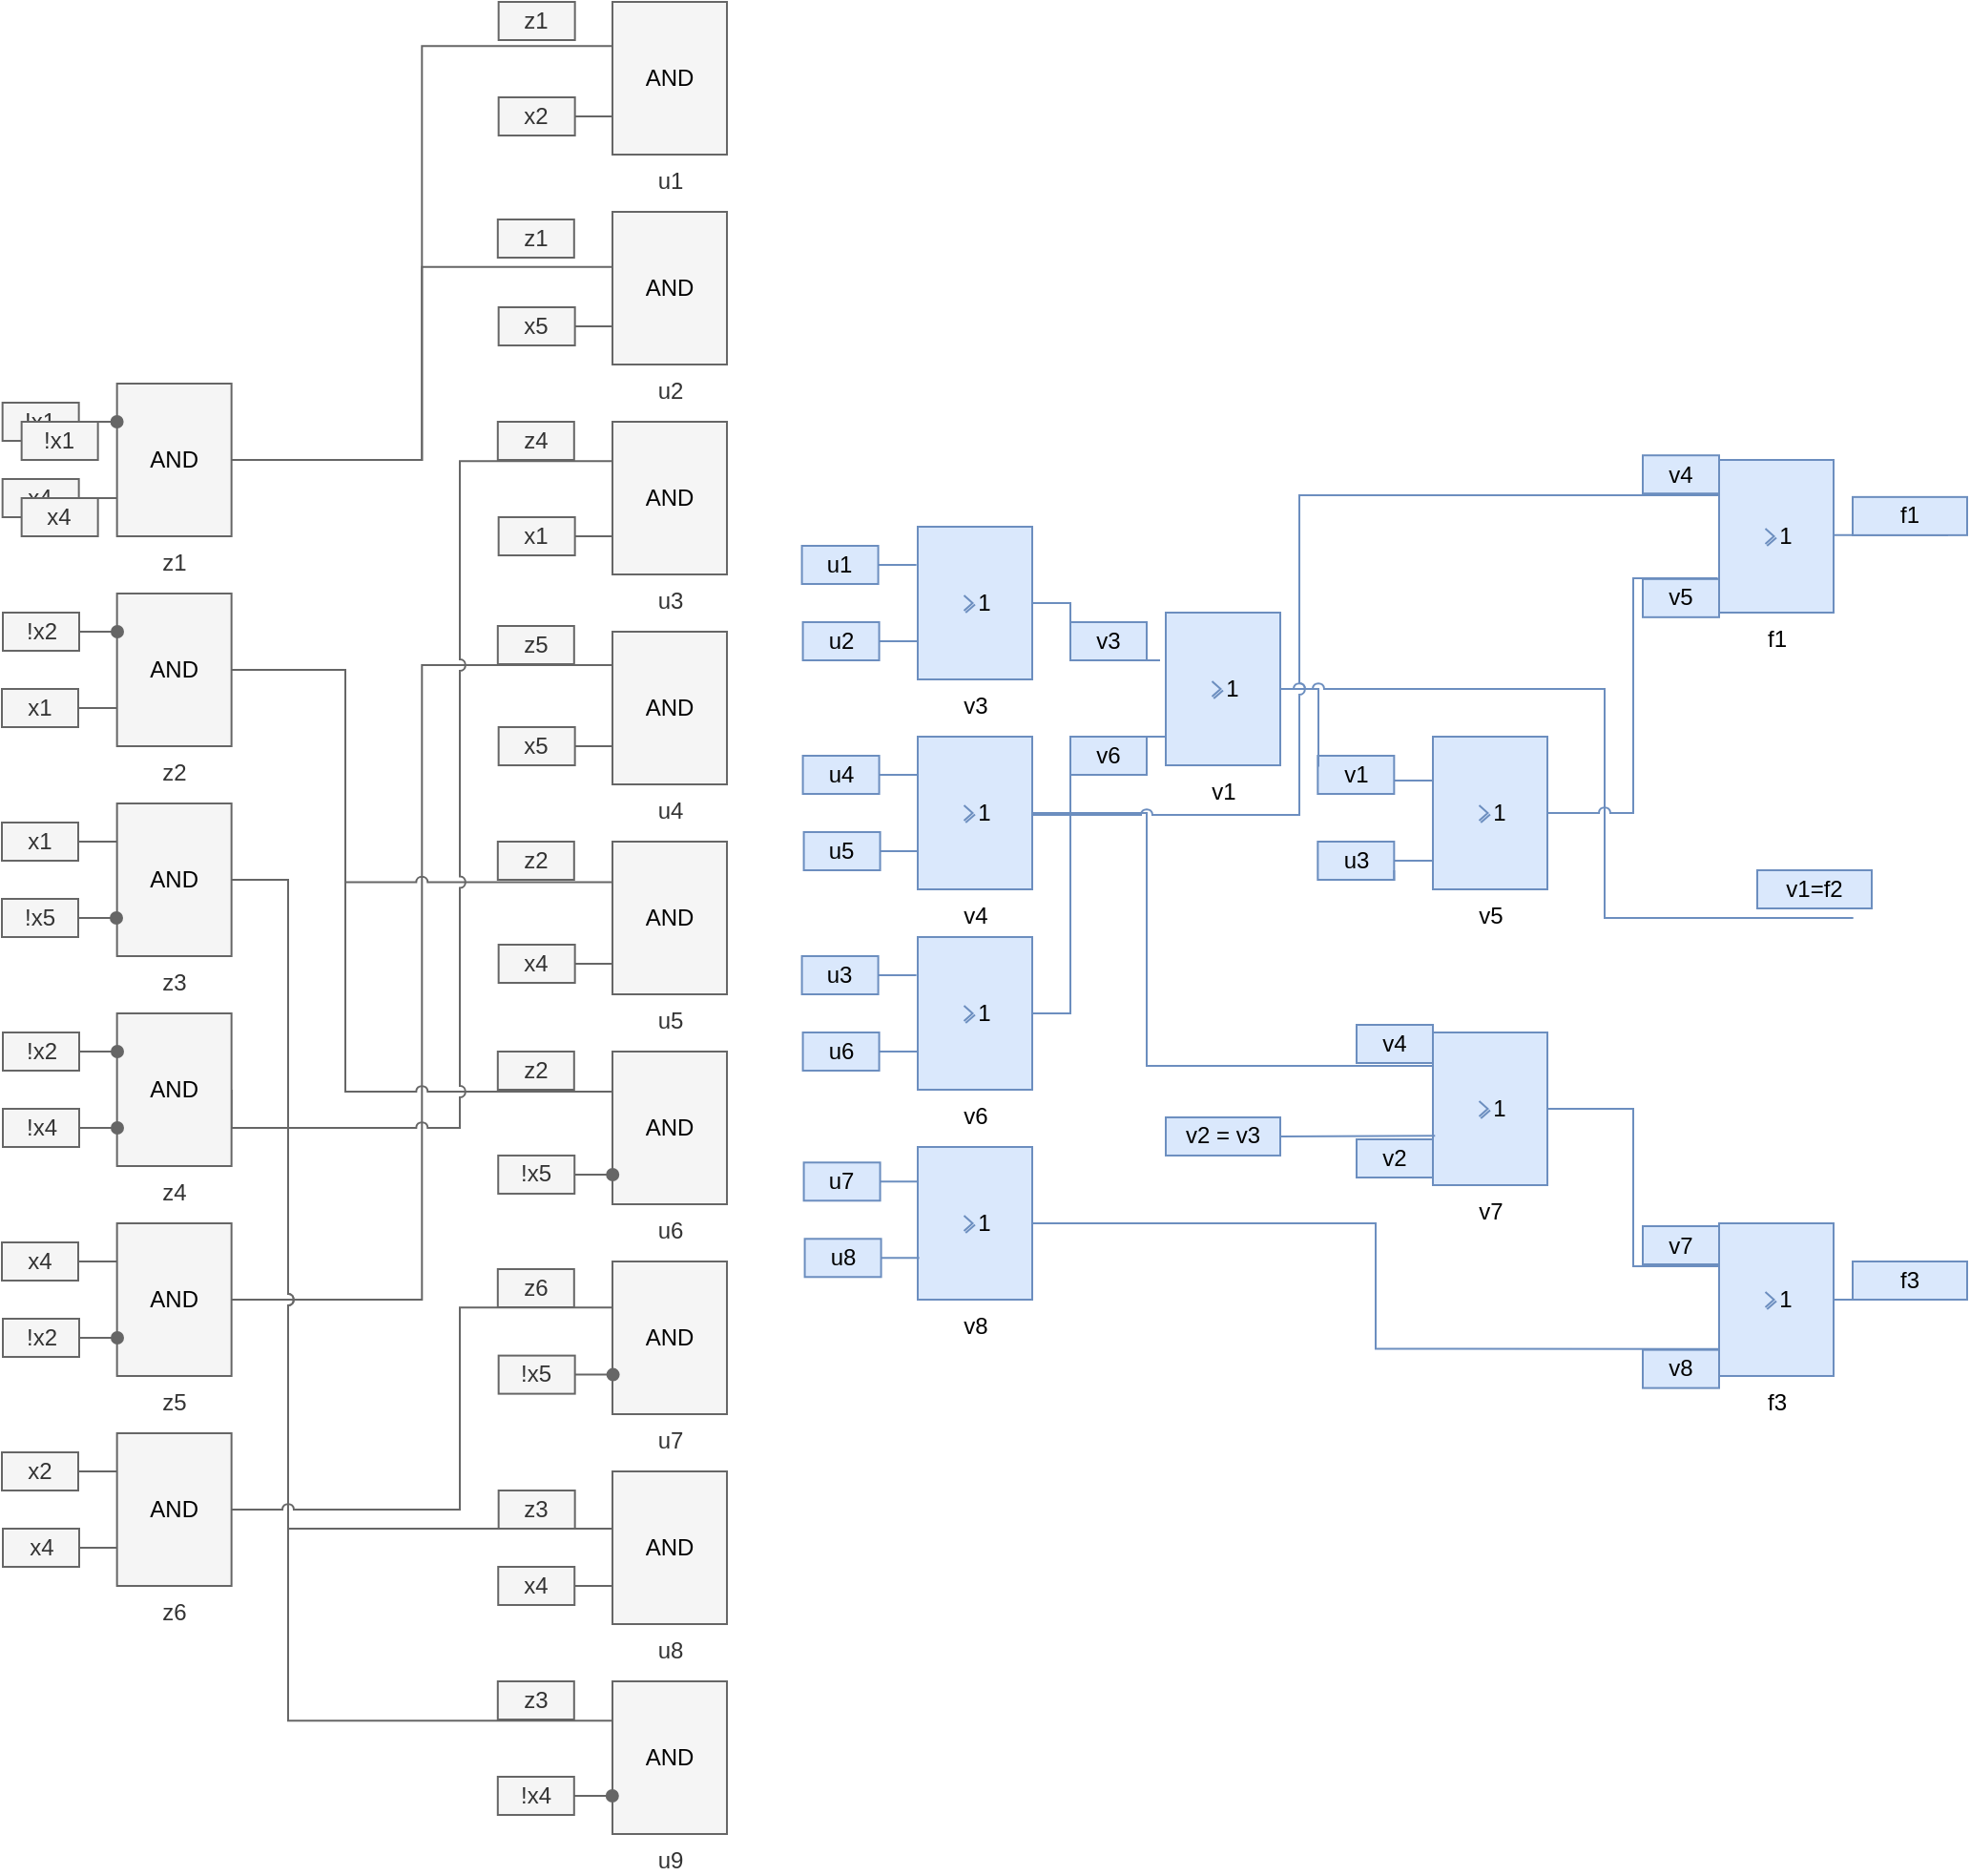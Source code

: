 <mxfile version="12.5.3" type="device"><diagram id="57LD8kz5pvpIYyfj4ki-" name="Page-1"><mxGraphModel dx="2011" dy="1044" grid="1" gridSize="10" guides="1" tooltips="1" connect="1" arrows="1" fold="1" page="1" pageScale="1" pageWidth="827" pageHeight="1169" math="0" shadow="0"><root><mxCell id="0"/><mxCell id="1" parent="0"/><mxCell id="BqDZK7rBoSzpTOKcwYJG-60" style="edgeStyle=orthogonalEdgeStyle;rounded=0;jumpStyle=arc;orthogonalLoop=1;jettySize=auto;html=1;entryX=0.001;entryY=0.219;entryDx=0;entryDy=0;entryPerimeter=0;endArrow=none;endFill=0;fillColor=#f5f5f5;strokeColor=#666666;" edge="1" parent="1" source="m0tczQxsgxrCh2KsRH0S-2" target="BqDZK7rBoSzpTOKcwYJG-23"><mxGeometry relative="1" as="geometry"/></mxCell><mxCell id="m0tczQxsgxrCh2KsRH0S-2" value="z5" style="verticalLabelPosition=bottom;shadow=0;dashed=0;align=center;html=1;verticalAlign=top;shape=mxgraph.electrical.iec_logic_gates.and;fillColor=#f5f5f5;strokeColor=#666666;fontColor=#333333;" parent="1" vertex="1"><mxGeometry x="120.33" y="720" width="60" height="80" as="geometry"/></mxCell><mxCell id="BqDZK7rBoSzpTOKcwYJG-68" style="edgeStyle=orthogonalEdgeStyle;rounded=0;jumpStyle=arc;orthogonalLoop=1;jettySize=auto;html=1;entryX=0.001;entryY=0.288;entryDx=0;entryDy=0;entryPerimeter=0;endArrow=none;endFill=0;fillColor=#f5f5f5;strokeColor=#666666;" edge="1" parent="1" source="m0tczQxsgxrCh2KsRH0S-3" target="BqDZK7rBoSzpTOKcwYJG-27"><mxGeometry relative="1" as="geometry"><Array as="points"><mxPoint x="210" y="540"/><mxPoint x="210" y="880"/><mxPoint x="380" y="880"/></Array></mxGeometry></mxCell><mxCell id="BqDZK7rBoSzpTOKcwYJG-69" style="edgeStyle=orthogonalEdgeStyle;rounded=0;jumpStyle=arc;orthogonalLoop=1;jettySize=auto;html=1;entryX=0.012;entryY=0.258;entryDx=0;entryDy=0;entryPerimeter=0;endArrow=none;endFill=0;fillColor=#f5f5f5;strokeColor=#666666;" edge="1" parent="1" source="m0tczQxsgxrCh2KsRH0S-3" target="BqDZK7rBoSzpTOKcwYJG-28"><mxGeometry relative="1" as="geometry"><Array as="points"><mxPoint x="210" y="540"/><mxPoint x="210" y="981"/></Array></mxGeometry></mxCell><mxCell id="m0tczQxsgxrCh2KsRH0S-3" value="z3" style="verticalLabelPosition=bottom;shadow=0;dashed=0;align=center;html=1;verticalAlign=top;shape=mxgraph.electrical.iec_logic_gates.and;fillColor=#f5f5f5;strokeColor=#666666;fontColor=#333333;" parent="1" vertex="1"><mxGeometry x="120.33" y="500" width="60" height="80" as="geometry"/></mxCell><mxCell id="BqDZK7rBoSzpTOKcwYJG-62" style="edgeStyle=orthogonalEdgeStyle;rounded=0;jumpStyle=arc;orthogonalLoop=1;jettySize=auto;html=1;entryX=0.012;entryY=0.266;entryDx=0;entryDy=0;entryPerimeter=0;endArrow=none;endFill=0;fillColor=#f5f5f5;strokeColor=#666666;" edge="1" parent="1" source="m0tczQxsgxrCh2KsRH0S-5" target="BqDZK7rBoSzpTOKcwYJG-24"><mxGeometry relative="1" as="geometry"><Array as="points"><mxPoint x="240" y="430"/><mxPoint x="240" y="541"/></Array></mxGeometry></mxCell><mxCell id="BqDZK7rBoSzpTOKcwYJG-64" style="edgeStyle=orthogonalEdgeStyle;rounded=0;jumpStyle=arc;orthogonalLoop=1;jettySize=auto;html=1;entryX=0.012;entryY=0.262;entryDx=0;entryDy=0;entryPerimeter=0;endArrow=none;endFill=0;fillColor=#f5f5f5;strokeColor=#666666;" edge="1" parent="1" source="m0tczQxsgxrCh2KsRH0S-5" target="BqDZK7rBoSzpTOKcwYJG-25"><mxGeometry relative="1" as="geometry"><Array as="points"><mxPoint x="240" y="430"/><mxPoint x="240" y="651"/></Array></mxGeometry></mxCell><mxCell id="m0tczQxsgxrCh2KsRH0S-5" value="z2" style="verticalLabelPosition=bottom;shadow=0;dashed=0;align=center;html=1;verticalAlign=top;shape=mxgraph.electrical.iec_logic_gates.and;fillColor=#f5f5f5;strokeColor=#666666;fontColor=#333333;" parent="1" vertex="1"><mxGeometry x="120.33" y="390" width="60" height="80" as="geometry"/></mxCell><mxCell id="BqDZK7rBoSzpTOKcwYJG-49" style="edgeStyle=orthogonalEdgeStyle;rounded=0;orthogonalLoop=1;jettySize=auto;html=1;entryX=0.007;entryY=0.289;entryDx=0;entryDy=0;entryPerimeter=0;endArrow=none;endFill=0;jumpStyle=arc;fillColor=#f5f5f5;strokeColor=#666666;" edge="1" parent="1" source="m0tczQxsgxrCh2KsRH0S-6" target="BqDZK7rBoSzpTOKcwYJG-14"><mxGeometry relative="1" as="geometry"/></mxCell><mxCell id="BqDZK7rBoSzpTOKcwYJG-50" style="edgeStyle=orthogonalEdgeStyle;rounded=0;orthogonalLoop=1;jettySize=auto;html=1;entryX=0.007;entryY=0.361;entryDx=0;entryDy=0;entryPerimeter=0;endArrow=none;endFill=0;jumpStyle=arc;fillColor=#f5f5f5;strokeColor=#666666;" edge="1" parent="1" source="m0tczQxsgxrCh2KsRH0S-6" target="BqDZK7rBoSzpTOKcwYJG-21"><mxGeometry relative="1" as="geometry"/></mxCell><mxCell id="m0tczQxsgxrCh2KsRH0S-6" value="z1" style="verticalLabelPosition=bottom;shadow=0;dashed=0;align=center;html=1;verticalAlign=top;shape=mxgraph.electrical.iec_logic_gates.and;fillColor=#f5f5f5;strokeColor=#666666;fontColor=#333333;" parent="1" vertex="1"><mxGeometry x="120.33" y="280" width="60" height="80" as="geometry"/></mxCell><mxCell id="m0tczQxsgxrCh2KsRH0S-12" value="" style="edgeStyle=orthogonalEdgeStyle;rounded=0;orthogonalLoop=1;jettySize=auto;html=1;endArrow=oval;endFill=1;fillColor=#f5f5f5;strokeColor=#666666;" parent="1" source="m0tczQxsgxrCh2KsRH0S-13" edge="1"><mxGeometry relative="1" as="geometry"><mxPoint x="120" y="300" as="targetPoint"/></mxGeometry></mxCell><mxCell id="m0tczQxsgxrCh2KsRH0S-13" value="!x1" style="text;html=1;strokeColor=#666666;fillColor=#f5f5f5;align=center;verticalAlign=middle;whiteSpace=wrap;rounded=0;fontColor=#333333;" parent="1" vertex="1"><mxGeometry x="60.33" y="290" width="40" height="20" as="geometry"/></mxCell><mxCell id="m0tczQxsgxrCh2KsRH0S-14" value="" style="edgeStyle=orthogonalEdgeStyle;rounded=0;orthogonalLoop=1;jettySize=auto;html=1;endArrow=none;endFill=0;fillColor=#f5f5f5;strokeColor=#666666;" parent="1" source="m0tczQxsgxrCh2KsRH0S-15" edge="1"><mxGeometry relative="1" as="geometry"><mxPoint x="110.33" y="340" as="targetPoint"/></mxGeometry></mxCell><mxCell id="m0tczQxsgxrCh2KsRH0S-15" value="x4" style="text;html=1;strokeColor=#666666;fillColor=#f5f5f5;align=center;verticalAlign=middle;whiteSpace=wrap;rounded=0;fontColor=#333333;" parent="1" vertex="1"><mxGeometry x="60.33" y="330" width="40" height="20" as="geometry"/></mxCell><mxCell id="m0tczQxsgxrCh2KsRH0S-16" value="" style="edgeStyle=orthogonalEdgeStyle;rounded=0;orthogonalLoop=1;jettySize=auto;html=1;endArrow=oval;endFill=1;entryX=-0.012;entryY=0.245;entryDx=0;entryDy=0;entryPerimeter=0;fillColor=#f5f5f5;strokeColor=#666666;" parent="1" source="m0tczQxsgxrCh2KsRH0S-17" edge="1"><mxGeometry relative="1" as="geometry"><mxPoint x="119.78" y="409.6" as="targetPoint"/></mxGeometry></mxCell><mxCell id="m0tczQxsgxrCh2KsRH0S-17" value="!x2" style="text;html=1;strokeColor=#666666;fillColor=#f5f5f5;align=center;verticalAlign=middle;whiteSpace=wrap;rounded=0;fontColor=#333333;" parent="1" vertex="1"><mxGeometry x="60.5" y="400" width="40" height="20" as="geometry"/></mxCell><mxCell id="m0tczQxsgxrCh2KsRH0S-18" value="" style="edgeStyle=orthogonalEdgeStyle;rounded=0;orthogonalLoop=1;jettySize=auto;html=1;endArrow=none;endFill=0;fillColor=#f5f5f5;strokeColor=#666666;" parent="1" source="m0tczQxsgxrCh2KsRH0S-19" edge="1"><mxGeometry relative="1" as="geometry"><mxPoint x="110" y="450" as="targetPoint"/></mxGeometry></mxCell><mxCell id="m0tczQxsgxrCh2KsRH0S-19" value="x1" style="text;html=1;strokeColor=#666666;fillColor=#f5f5f5;align=center;verticalAlign=middle;whiteSpace=wrap;rounded=0;fontColor=#333333;" parent="1" vertex="1"><mxGeometry x="60" y="440" width="40" height="20" as="geometry"/></mxCell><mxCell id="m0tczQxsgxrCh2KsRH0S-24" value="" style="edgeStyle=orthogonalEdgeStyle;rounded=0;orthogonalLoop=1;jettySize=auto;html=1;endArrow=none;endFill=0;fillColor=#f5f5f5;strokeColor=#666666;" parent="1" source="m0tczQxsgxrCh2KsRH0S-25" edge="1"><mxGeometry relative="1" as="geometry"><mxPoint x="110.0" y="520" as="targetPoint"/></mxGeometry></mxCell><mxCell id="m0tczQxsgxrCh2KsRH0S-25" value="x1" style="text;html=1;strokeColor=#666666;fillColor=#f5f5f5;align=center;verticalAlign=middle;whiteSpace=wrap;rounded=0;fontColor=#333333;" parent="1" vertex="1"><mxGeometry x="60" y="510" width="40" height="20" as="geometry"/></mxCell><mxCell id="m0tczQxsgxrCh2KsRH0S-28" value="" style="edgeStyle=orthogonalEdgeStyle;rounded=0;orthogonalLoop=1;jettySize=auto;html=1;endArrow=none;endFill=0;fillColor=#f5f5f5;strokeColor=#666666;" parent="1" source="m0tczQxsgxrCh2KsRH0S-29" edge="1"><mxGeometry relative="1" as="geometry"><mxPoint x="110" y="740" as="targetPoint"/></mxGeometry></mxCell><mxCell id="m0tczQxsgxrCh2KsRH0S-29" value="x4" style="text;html=1;strokeColor=#666666;fillColor=#f5f5f5;align=center;verticalAlign=middle;whiteSpace=wrap;rounded=0;fontColor=#333333;" parent="1" vertex="1"><mxGeometry x="60" y="730" width="40" height="20" as="geometry"/></mxCell><mxCell id="m0tczQxsgxrCh2KsRH0S-30" value="" style="edgeStyle=orthogonalEdgeStyle;rounded=0;orthogonalLoop=1;jettySize=auto;html=1;endArrow=oval;endFill=1;fillColor=#f5f5f5;strokeColor=#666666;" parent="1" source="m0tczQxsgxrCh2KsRH0S-31" edge="1"><mxGeometry relative="1" as="geometry"><mxPoint x="121" y="780" as="targetPoint"/></mxGeometry></mxCell><mxCell id="m0tczQxsgxrCh2KsRH0S-31" value="!x2" style="text;html=1;strokeColor=#666666;fillColor=#f5f5f5;align=center;verticalAlign=middle;whiteSpace=wrap;rounded=0;fontColor=#333333;" parent="1" vertex="1"><mxGeometry x="60.5" y="770" width="40" height="20" as="geometry"/></mxCell><mxCell id="BqDZK7rBoSzpTOKcwYJG-58" style="edgeStyle=orthogonalEdgeStyle;rounded=0;orthogonalLoop=1;jettySize=auto;html=1;entryX=0.012;entryY=0.258;entryDx=0;entryDy=0;entryPerimeter=0;endArrow=none;endFill=0;jumpStyle=arc;exitX=1;exitY=0.5;exitDx=0;exitDy=0;exitPerimeter=0;fillColor=#f5f5f5;strokeColor=#666666;" edge="1" parent="1" source="ecaIiwkicfamrhTpu3-a-3" target="BqDZK7rBoSzpTOKcwYJG-22"><mxGeometry relative="1" as="geometry"><Array as="points"><mxPoint x="180" y="670"/><mxPoint x="300" y="670"/><mxPoint x="300" y="321"/></Array></mxGeometry></mxCell><mxCell id="ecaIiwkicfamrhTpu3-a-3" value="z4" style="verticalLabelPosition=bottom;shadow=0;dashed=0;align=center;html=1;verticalAlign=top;shape=mxgraph.electrical.iec_logic_gates.and;fillColor=#f5f5f5;strokeColor=#666666;fontColor=#333333;" parent="1" vertex="1"><mxGeometry x="120.33" y="610" width="60" height="80" as="geometry"/></mxCell><mxCell id="ecaIiwkicfamrhTpu3-a-6" value="" style="edgeStyle=orthogonalEdgeStyle;rounded=0;orthogonalLoop=1;jettySize=auto;html=1;endArrow=oval;endFill=1;fillColor=#f5f5f5;strokeColor=#666666;" parent="1" source="ecaIiwkicfamrhTpu3-a-7" edge="1"><mxGeometry relative="1" as="geometry"><mxPoint x="121" y="670" as="targetPoint"/></mxGeometry></mxCell><mxCell id="ecaIiwkicfamrhTpu3-a-7" value="!x4" style="text;html=1;strokeColor=#666666;fillColor=#f5f5f5;align=center;verticalAlign=middle;whiteSpace=wrap;rounded=0;fontColor=#333333;" parent="1" vertex="1"><mxGeometry x="60.5" y="660" width="40" height="20" as="geometry"/></mxCell><mxCell id="BqDZK7rBoSzpTOKcwYJG-65" style="edgeStyle=orthogonalEdgeStyle;rounded=0;jumpStyle=arc;orthogonalLoop=1;jettySize=auto;html=1;entryX=0.012;entryY=0.301;entryDx=0;entryDy=0;entryPerimeter=0;endArrow=none;endFill=0;fillColor=#f5f5f5;strokeColor=#666666;" edge="1" parent="1" source="BqDZK7rBoSzpTOKcwYJG-1" target="BqDZK7rBoSzpTOKcwYJG-26"><mxGeometry relative="1" as="geometry"><Array as="points"><mxPoint x="300" y="870"/><mxPoint x="300" y="764"/></Array></mxGeometry></mxCell><mxCell id="BqDZK7rBoSzpTOKcwYJG-1" value="z6" style="verticalLabelPosition=bottom;shadow=0;dashed=0;align=center;html=1;verticalAlign=top;shape=mxgraph.electrical.iec_logic_gates.and;fillColor=#f5f5f5;strokeColor=#666666;fontColor=#333333;" vertex="1" parent="1"><mxGeometry x="120.33" y="830" width="60" height="80" as="geometry"/></mxCell><mxCell id="BqDZK7rBoSzpTOKcwYJG-2" value="" style="edgeStyle=orthogonalEdgeStyle;rounded=0;orthogonalLoop=1;jettySize=auto;html=1;endArrow=none;endFill=0;fillColor=#f5f5f5;strokeColor=#666666;" edge="1" parent="1" source="BqDZK7rBoSzpTOKcwYJG-3"><mxGeometry relative="1" as="geometry"><mxPoint x="110" y="850" as="targetPoint"/></mxGeometry></mxCell><mxCell id="BqDZK7rBoSzpTOKcwYJG-3" value="x2" style="text;html=1;strokeColor=#666666;fillColor=#f5f5f5;align=center;verticalAlign=middle;whiteSpace=wrap;rounded=0;fontColor=#333333;" vertex="1" parent="1"><mxGeometry x="60" y="840" width="40" height="20" as="geometry"/></mxCell><mxCell id="BqDZK7rBoSzpTOKcwYJG-8" value="" style="edgeStyle=orthogonalEdgeStyle;rounded=0;orthogonalLoop=1;jettySize=auto;html=1;endArrow=oval;endFill=1;entryX=-0.012;entryY=0.245;entryDx=0;entryDy=0;entryPerimeter=0;fillColor=#f5f5f5;strokeColor=#666666;" edge="1" parent="1" source="BqDZK7rBoSzpTOKcwYJG-9"><mxGeometry relative="1" as="geometry"><mxPoint x="119.28" y="559.6" as="targetPoint"/></mxGeometry></mxCell><mxCell id="BqDZK7rBoSzpTOKcwYJG-9" value="!x5" style="text;html=1;strokeColor=#666666;fillColor=#f5f5f5;align=center;verticalAlign=middle;whiteSpace=wrap;rounded=0;fontColor=#333333;" vertex="1" parent="1"><mxGeometry x="60" y="550" width="40" height="20" as="geometry"/></mxCell><mxCell id="BqDZK7rBoSzpTOKcwYJG-10" value="" style="edgeStyle=orthogonalEdgeStyle;rounded=0;orthogonalLoop=1;jettySize=auto;html=1;endArrow=oval;endFill=1;fillColor=#f5f5f5;strokeColor=#666666;" edge="1" parent="1" source="BqDZK7rBoSzpTOKcwYJG-11"><mxGeometry relative="1" as="geometry"><mxPoint x="121.0" y="630" as="targetPoint"/></mxGeometry></mxCell><mxCell id="BqDZK7rBoSzpTOKcwYJG-11" value="!x2" style="text;html=1;strokeColor=#666666;fillColor=#f5f5f5;align=center;verticalAlign=middle;whiteSpace=wrap;rounded=0;fontColor=#333333;" vertex="1" parent="1"><mxGeometry x="60.5" y="620" width="40" height="20" as="geometry"/></mxCell><mxCell id="BqDZK7rBoSzpTOKcwYJG-12" value="" style="edgeStyle=orthogonalEdgeStyle;rounded=0;orthogonalLoop=1;jettySize=auto;html=1;endArrow=none;endFill=0;fillColor=#f5f5f5;strokeColor=#666666;" edge="1" parent="1" source="BqDZK7rBoSzpTOKcwYJG-13"><mxGeometry relative="1" as="geometry"><mxPoint x="110.5" y="890" as="targetPoint"/></mxGeometry></mxCell><mxCell id="BqDZK7rBoSzpTOKcwYJG-13" value="x4" style="text;html=1;strokeColor=#666666;fillColor=#f5f5f5;align=center;verticalAlign=middle;whiteSpace=wrap;rounded=0;fontColor=#333333;" vertex="1" parent="1"><mxGeometry x="60.5" y="880" width="40" height="20" as="geometry"/></mxCell><mxCell id="BqDZK7rBoSzpTOKcwYJG-14" value="u1" style="verticalLabelPosition=bottom;shadow=0;dashed=0;align=center;html=1;verticalAlign=top;shape=mxgraph.electrical.iec_logic_gates.and;fillColor=#f5f5f5;strokeColor=#666666;fontColor=#333333;" vertex="1" parent="1"><mxGeometry x="380" y="80" width="60" height="80" as="geometry"/></mxCell><mxCell id="BqDZK7rBoSzpTOKcwYJG-21" value="u2" style="verticalLabelPosition=bottom;shadow=0;dashed=0;align=center;html=1;verticalAlign=top;shape=mxgraph.electrical.iec_logic_gates.and;fillColor=#f5f5f5;strokeColor=#666666;fontColor=#333333;" vertex="1" parent="1"><mxGeometry x="380" y="190" width="60" height="80" as="geometry"/></mxCell><mxCell id="BqDZK7rBoSzpTOKcwYJG-22" value="u3" style="verticalLabelPosition=bottom;shadow=0;dashed=0;align=center;html=1;verticalAlign=top;shape=mxgraph.electrical.iec_logic_gates.and;fillColor=#f5f5f5;strokeColor=#666666;fontColor=#333333;" vertex="1" parent="1"><mxGeometry x="380" y="300" width="60" height="80" as="geometry"/></mxCell><mxCell id="BqDZK7rBoSzpTOKcwYJG-23" value="u4" style="verticalLabelPosition=bottom;shadow=0;dashed=0;align=center;html=1;verticalAlign=top;shape=mxgraph.electrical.iec_logic_gates.and;fillColor=#f5f5f5;strokeColor=#666666;fontColor=#333333;" vertex="1" parent="1"><mxGeometry x="380" y="410" width="60" height="80" as="geometry"/></mxCell><mxCell id="BqDZK7rBoSzpTOKcwYJG-24" value="u5" style="verticalLabelPosition=bottom;shadow=0;dashed=0;align=center;html=1;verticalAlign=top;shape=mxgraph.electrical.iec_logic_gates.and;fillColor=#f5f5f5;strokeColor=#666666;fontColor=#333333;" vertex="1" parent="1"><mxGeometry x="380" y="520" width="60" height="80" as="geometry"/></mxCell><mxCell id="BqDZK7rBoSzpTOKcwYJG-25" value="u6" style="verticalLabelPosition=bottom;shadow=0;dashed=0;align=center;html=1;verticalAlign=top;shape=mxgraph.electrical.iec_logic_gates.and;fillColor=#f5f5f5;strokeColor=#666666;fontColor=#333333;" vertex="1" parent="1"><mxGeometry x="380" y="630" width="60" height="80" as="geometry"/></mxCell><mxCell id="BqDZK7rBoSzpTOKcwYJG-26" value="u7" style="verticalLabelPosition=bottom;shadow=0;dashed=0;align=center;html=1;verticalAlign=top;shape=mxgraph.electrical.iec_logic_gates.and;fillColor=#f5f5f5;strokeColor=#666666;fontColor=#333333;" vertex="1" parent="1"><mxGeometry x="380" y="740" width="60" height="80" as="geometry"/></mxCell><mxCell id="BqDZK7rBoSzpTOKcwYJG-27" value="u8" style="verticalLabelPosition=bottom;shadow=0;dashed=0;align=center;html=1;verticalAlign=top;shape=mxgraph.electrical.iec_logic_gates.and;fillColor=#f5f5f5;strokeColor=#666666;fontColor=#333333;" vertex="1" parent="1"><mxGeometry x="380" y="850" width="60" height="80" as="geometry"/></mxCell><mxCell id="BqDZK7rBoSzpTOKcwYJG-28" value="u9" style="verticalLabelPosition=bottom;shadow=0;dashed=0;align=center;html=1;verticalAlign=top;shape=mxgraph.electrical.iec_logic_gates.and;fillColor=#f5f5f5;strokeColor=#666666;fontColor=#333333;" vertex="1" parent="1"><mxGeometry x="380" y="960" width="60" height="80" as="geometry"/></mxCell><mxCell id="BqDZK7rBoSzpTOKcwYJG-29" value="" style="edgeStyle=orthogonalEdgeStyle;rounded=0;orthogonalLoop=1;jettySize=auto;html=1;endArrow=none;endFill=0;fillColor=#f5f5f5;strokeColor=#666666;" edge="1" parent="1" source="BqDZK7rBoSzpTOKcwYJG-30"><mxGeometry relative="1" as="geometry"><mxPoint x="370.33" y="140" as="targetPoint"/></mxGeometry></mxCell><mxCell id="BqDZK7rBoSzpTOKcwYJG-30" value="x2" style="text;html=1;strokeColor=#666666;fillColor=#f5f5f5;align=center;verticalAlign=middle;whiteSpace=wrap;rounded=0;fontColor=#333333;" vertex="1" parent="1"><mxGeometry x="320.33" y="130" width="40" height="20" as="geometry"/></mxCell><mxCell id="BqDZK7rBoSzpTOKcwYJG-31" value="" style="edgeStyle=orthogonalEdgeStyle;rounded=0;orthogonalLoop=1;jettySize=auto;html=1;endArrow=none;endFill=0;fillColor=#f5f5f5;strokeColor=#666666;" edge="1" parent="1" source="BqDZK7rBoSzpTOKcwYJG-32"><mxGeometry relative="1" as="geometry"><mxPoint x="370.33" y="250" as="targetPoint"/></mxGeometry></mxCell><mxCell id="BqDZK7rBoSzpTOKcwYJG-32" value="x5" style="text;html=1;strokeColor=#666666;fillColor=#f5f5f5;align=center;verticalAlign=middle;whiteSpace=wrap;rounded=0;fontColor=#333333;" vertex="1" parent="1"><mxGeometry x="320.33" y="240" width="40" height="20" as="geometry"/></mxCell><mxCell id="BqDZK7rBoSzpTOKcwYJG-33" value="" style="edgeStyle=orthogonalEdgeStyle;rounded=0;orthogonalLoop=1;jettySize=auto;html=1;endArrow=none;endFill=0;fillColor=#f5f5f5;strokeColor=#666666;" edge="1" parent="1" source="BqDZK7rBoSzpTOKcwYJG-34"><mxGeometry relative="1" as="geometry"><mxPoint x="370.33" y="360" as="targetPoint"/></mxGeometry></mxCell><mxCell id="BqDZK7rBoSzpTOKcwYJG-34" value="x1" style="text;html=1;strokeColor=#666666;fillColor=#f5f5f5;align=center;verticalAlign=middle;whiteSpace=wrap;rounded=0;fontColor=#333333;" vertex="1" parent="1"><mxGeometry x="320.33" y="350" width="40" height="20" as="geometry"/></mxCell><mxCell id="BqDZK7rBoSzpTOKcwYJG-35" value="" style="edgeStyle=orthogonalEdgeStyle;rounded=0;orthogonalLoop=1;jettySize=auto;html=1;endArrow=none;endFill=0;fillColor=#f5f5f5;strokeColor=#666666;" edge="1" parent="1" source="BqDZK7rBoSzpTOKcwYJG-36"><mxGeometry relative="1" as="geometry"><mxPoint x="370.33" y="470" as="targetPoint"/></mxGeometry></mxCell><mxCell id="BqDZK7rBoSzpTOKcwYJG-36" value="x5" style="text;html=1;strokeColor=#666666;fillColor=#f5f5f5;align=center;verticalAlign=middle;whiteSpace=wrap;rounded=0;fontColor=#333333;" vertex="1" parent="1"><mxGeometry x="320.33" y="460" width="40" height="20" as="geometry"/></mxCell><mxCell id="BqDZK7rBoSzpTOKcwYJG-37" value="" style="edgeStyle=orthogonalEdgeStyle;rounded=0;orthogonalLoop=1;jettySize=auto;html=1;endArrow=none;endFill=0;fillColor=#f5f5f5;strokeColor=#666666;" edge="1" parent="1" source="BqDZK7rBoSzpTOKcwYJG-38"><mxGeometry relative="1" as="geometry"><mxPoint x="370.33" y="584" as="targetPoint"/></mxGeometry></mxCell><mxCell id="BqDZK7rBoSzpTOKcwYJG-38" value="x4" style="text;html=1;strokeColor=#666666;fillColor=#f5f5f5;align=center;verticalAlign=middle;whiteSpace=wrap;rounded=0;fontColor=#333333;" vertex="1" parent="1"><mxGeometry x="320.33" y="574" width="40" height="20" as="geometry"/></mxCell><mxCell id="BqDZK7rBoSzpTOKcwYJG-41" value="" style="edgeStyle=orthogonalEdgeStyle;rounded=0;orthogonalLoop=1;jettySize=auto;html=1;endArrow=oval;endFill=1;entryX=-0.012;entryY=0.245;entryDx=0;entryDy=0;entryPerimeter=0;fillColor=#f5f5f5;strokeColor=#666666;" edge="1" parent="1" source="BqDZK7rBoSzpTOKcwYJG-42"><mxGeometry relative="1" as="geometry"><mxPoint x="379.4" y="694.08" as="targetPoint"/></mxGeometry></mxCell><mxCell id="BqDZK7rBoSzpTOKcwYJG-42" value="!x5" style="text;html=1;strokeColor=#666666;fillColor=#f5f5f5;align=center;verticalAlign=middle;whiteSpace=wrap;rounded=0;fontColor=#333333;" vertex="1" parent="1"><mxGeometry x="320.12" y="684.48" width="40" height="20" as="geometry"/></mxCell><mxCell id="BqDZK7rBoSzpTOKcwYJG-43" value="" style="edgeStyle=orthogonalEdgeStyle;rounded=0;orthogonalLoop=1;jettySize=auto;html=1;endArrow=oval;endFill=1;entryX=-0.012;entryY=0.245;entryDx=0;entryDy=0;entryPerimeter=0;fillColor=#f5f5f5;strokeColor=#666666;" edge="1" parent="1" source="BqDZK7rBoSzpTOKcwYJG-44"><mxGeometry relative="1" as="geometry"><mxPoint x="379.61" y="798.91" as="targetPoint"/></mxGeometry></mxCell><mxCell id="BqDZK7rBoSzpTOKcwYJG-44" value="!x5" style="text;html=1;strokeColor=#666666;fillColor=#f5f5f5;align=center;verticalAlign=middle;whiteSpace=wrap;rounded=0;fontColor=#333333;" vertex="1" parent="1"><mxGeometry x="320.33" y="789.31" width="40" height="20" as="geometry"/></mxCell><mxCell id="BqDZK7rBoSzpTOKcwYJG-45" value="" style="edgeStyle=orthogonalEdgeStyle;rounded=0;orthogonalLoop=1;jettySize=auto;html=1;endArrow=none;endFill=0;fillColor=#f5f5f5;strokeColor=#666666;" edge="1" parent="1" source="BqDZK7rBoSzpTOKcwYJG-46"><mxGeometry relative="1" as="geometry"><mxPoint x="370.12" y="910" as="targetPoint"/></mxGeometry></mxCell><mxCell id="BqDZK7rBoSzpTOKcwYJG-46" value="x4" style="text;html=1;strokeColor=#666666;fillColor=#f5f5f5;align=center;verticalAlign=middle;whiteSpace=wrap;rounded=0;fontColor=#333333;" vertex="1" parent="1"><mxGeometry x="320.12" y="900" width="40" height="20" as="geometry"/></mxCell><mxCell id="BqDZK7rBoSzpTOKcwYJG-47" value="" style="edgeStyle=orthogonalEdgeStyle;rounded=0;orthogonalLoop=1;jettySize=auto;html=1;endArrow=oval;endFill=1;entryX=-0.012;entryY=0.245;entryDx=0;entryDy=0;entryPerimeter=0;fillColor=#f5f5f5;strokeColor=#666666;" edge="1" parent="1" source="BqDZK7rBoSzpTOKcwYJG-48"><mxGeometry relative="1" as="geometry"><mxPoint x="379.18" y="1019.6" as="targetPoint"/></mxGeometry></mxCell><mxCell id="BqDZK7rBoSzpTOKcwYJG-48" value="!x4" style="text;html=1;strokeColor=#666666;fillColor=#f5f5f5;align=center;verticalAlign=middle;whiteSpace=wrap;rounded=0;fontColor=#333333;" vertex="1" parent="1"><mxGeometry x="319.9" y="1010" width="40" height="20" as="geometry"/></mxCell><mxCell id="BqDZK7rBoSzpTOKcwYJG-53" value="z1" style="text;html=1;strokeColor=#666666;fillColor=#f5f5f5;align=center;verticalAlign=middle;whiteSpace=wrap;rounded=0;fontColor=#333333;" vertex="1" parent="1"><mxGeometry x="320.33" y="80" width="40" height="20" as="geometry"/></mxCell><mxCell id="BqDZK7rBoSzpTOKcwYJG-57" value="z1" style="text;html=1;strokeColor=#666666;fillColor=#f5f5f5;align=center;verticalAlign=middle;whiteSpace=wrap;rounded=0;fontColor=#333333;" vertex="1" parent="1"><mxGeometry x="319.9" y="194" width="40" height="20" as="geometry"/></mxCell><mxCell id="BqDZK7rBoSzpTOKcwYJG-59" value="z4" style="text;html=1;strokeColor=#666666;fillColor=#f5f5f5;align=center;verticalAlign=middle;whiteSpace=wrap;rounded=0;fontColor=#333333;" vertex="1" parent="1"><mxGeometry x="319.9" y="300" width="40" height="20" as="geometry"/></mxCell><mxCell id="BqDZK7rBoSzpTOKcwYJG-61" value="z5" style="text;html=1;strokeColor=#666666;fillColor=#f5f5f5;align=center;verticalAlign=middle;whiteSpace=wrap;rounded=0;fontColor=#333333;" vertex="1" parent="1"><mxGeometry x="319.9" y="407" width="40" height="20" as="geometry"/></mxCell><mxCell id="BqDZK7rBoSzpTOKcwYJG-63" value="z2" style="text;html=1;strokeColor=#666666;fillColor=#f5f5f5;align=center;verticalAlign=middle;whiteSpace=wrap;rounded=0;fontColor=#333333;" vertex="1" parent="1"><mxGeometry x="319.9" y="520" width="40" height="20" as="geometry"/></mxCell><mxCell id="BqDZK7rBoSzpTOKcwYJG-66" value="z2" style="text;html=1;strokeColor=#666666;fillColor=#f5f5f5;align=center;verticalAlign=middle;whiteSpace=wrap;rounded=0;fontColor=#333333;" vertex="1" parent="1"><mxGeometry x="319.9" y="630" width="40" height="20" as="geometry"/></mxCell><mxCell id="BqDZK7rBoSzpTOKcwYJG-67" value="z6" style="text;html=1;strokeColor=#666666;fillColor=#f5f5f5;align=center;verticalAlign=middle;whiteSpace=wrap;rounded=0;fontColor=#333333;" vertex="1" parent="1"><mxGeometry x="319.9" y="744" width="40" height="20" as="geometry"/></mxCell><mxCell id="BqDZK7rBoSzpTOKcwYJG-70" value="z3" style="text;html=1;strokeColor=#666666;fillColor=#f5f5f5;align=center;verticalAlign=middle;whiteSpace=wrap;rounded=0;fontColor=#333333;" vertex="1" parent="1"><mxGeometry x="320.33" y="860" width="40" height="20" as="geometry"/></mxCell><mxCell id="BqDZK7rBoSzpTOKcwYJG-71" value="z3" style="text;html=1;strokeColor=#666666;fillColor=#f5f5f5;align=center;verticalAlign=middle;whiteSpace=wrap;rounded=0;fontColor=#333333;" vertex="1" parent="1"><mxGeometry x="319.9" y="960" width="40" height="20" as="geometry"/></mxCell><mxCell id="BqDZK7rBoSzpTOKcwYJG-119" style="edgeStyle=orthogonalEdgeStyle;rounded=0;jumpStyle=arc;orthogonalLoop=1;jettySize=auto;html=1;entryX=0.033;entryY=0.288;entryDx=0;entryDy=0;entryPerimeter=0;endArrow=none;endFill=0;fillColor=#dae8fc;strokeColor=#6c8ebf;" edge="1" parent="1" source="BqDZK7rBoSzpTOKcwYJG-122" target="BqDZK7rBoSzpTOKcwYJG-84"><mxGeometry relative="1" as="geometry"><Array as="points"><mxPoint x="750" y="440"/><mxPoint x="750" y="488"/></Array></mxGeometry></mxCell><mxCell id="BqDZK7rBoSzpTOKcwYJG-136" style="edgeStyle=orthogonalEdgeStyle;rounded=0;jumpStyle=arc;orthogonalLoop=1;jettySize=auto;html=1;entryX=0;entryY=0.5;entryDx=0;entryDy=0;entryPerimeter=0;endArrow=none;endFill=0;fillColor=#dae8fc;strokeColor=#6c8ebf;" edge="1" parent="1" source="BqDZK7rBoSzpTOKcwYJG-72"><mxGeometry relative="1" as="geometry"><mxPoint x="1030.333" y="560" as="targetPoint"/><Array as="points"><mxPoint x="900" y="440"/><mxPoint x="900" y="560"/></Array></mxGeometry></mxCell><mxCell id="BqDZK7rBoSzpTOKcwYJG-72" value="v1" style="verticalLabelPosition=bottom;shadow=0;dashed=0;align=center;html=1;verticalAlign=top;shape=mxgraph.electrical.iec_logic_gates.or;fillColor=#dae8fc;strokeColor=#6c8ebf;" vertex="1" parent="1"><mxGeometry x="670" y="400" width="60" height="80" as="geometry"/></mxCell><mxCell id="BqDZK7rBoSzpTOKcwYJG-114" style="edgeStyle=orthogonalEdgeStyle;rounded=0;jumpStyle=arc;orthogonalLoop=1;jettySize=auto;html=1;entryX=-0.05;entryY=0.313;entryDx=0;entryDy=0;entryPerimeter=0;endArrow=none;endFill=0;fillColor=#dae8fc;strokeColor=#6c8ebf;" edge="1" parent="1" source="BqDZK7rBoSzpTOKcwYJG-77" target="BqDZK7rBoSzpTOKcwYJG-72"><mxGeometry relative="1" as="geometry"><Array as="points"><mxPoint x="620" y="395"/><mxPoint x="620" y="425"/></Array></mxGeometry></mxCell><mxCell id="BqDZK7rBoSzpTOKcwYJG-77" value="v3" style="verticalLabelPosition=bottom;shadow=0;dashed=0;align=center;html=1;verticalAlign=top;shape=mxgraph.electrical.iec_logic_gates.or;fillColor=#dae8fc;strokeColor=#6c8ebf;" vertex="1" parent="1"><mxGeometry x="540" y="355" width="60" height="80" as="geometry"/></mxCell><mxCell id="BqDZK7rBoSzpTOKcwYJG-127" style="edgeStyle=orthogonalEdgeStyle;rounded=0;jumpStyle=arc;orthogonalLoop=1;jettySize=auto;html=1;entryX=-0.008;entryY=0.219;entryDx=0;entryDy=0;entryPerimeter=0;endArrow=none;endFill=0;fillColor=#dae8fc;strokeColor=#6c8ebf;" edge="1" parent="1" source="BqDZK7rBoSzpTOKcwYJG-78" target="BqDZK7rBoSzpTOKcwYJG-86"><mxGeometry relative="1" as="geometry"><Array as="points"><mxPoint x="660" y="505"/><mxPoint x="660" y="638"/></Array></mxGeometry></mxCell><mxCell id="BqDZK7rBoSzpTOKcwYJG-146" style="edgeStyle=orthogonalEdgeStyle;rounded=0;jumpStyle=arc;orthogonalLoop=1;jettySize=auto;html=1;entryX=0.008;entryY=0.231;entryDx=0;entryDy=0;entryPerimeter=0;endArrow=none;endFill=0;fillColor=#dae8fc;strokeColor=#6c8ebf;" edge="1" parent="1" source="BqDZK7rBoSzpTOKcwYJG-78" target="BqDZK7rBoSzpTOKcwYJG-132"><mxGeometry relative="1" as="geometry"><Array as="points"><mxPoint x="740" y="506"/><mxPoint x="740" y="338"/></Array></mxGeometry></mxCell><mxCell id="BqDZK7rBoSzpTOKcwYJG-78" value="v4" style="verticalLabelPosition=bottom;shadow=0;dashed=0;align=center;html=1;verticalAlign=top;shape=mxgraph.electrical.iec_logic_gates.or;fillColor=#dae8fc;strokeColor=#6c8ebf;" vertex="1" parent="1"><mxGeometry x="540" y="465" width="60" height="80" as="geometry"/></mxCell><mxCell id="BqDZK7rBoSzpTOKcwYJG-147" style="edgeStyle=orthogonalEdgeStyle;rounded=0;jumpStyle=arc;orthogonalLoop=1;jettySize=auto;html=1;entryX=-0.012;entryY=0.775;entryDx=0;entryDy=0;entryPerimeter=0;endArrow=none;endFill=0;fillColor=#dae8fc;strokeColor=#6c8ebf;" edge="1" parent="1" source="BqDZK7rBoSzpTOKcwYJG-84" target="BqDZK7rBoSzpTOKcwYJG-132"><mxGeometry relative="1" as="geometry"/></mxCell><mxCell id="BqDZK7rBoSzpTOKcwYJG-84" value="v5" style="verticalLabelPosition=bottom;shadow=0;dashed=0;align=center;html=1;verticalAlign=top;shape=mxgraph.electrical.iec_logic_gates.or;fillColor=#dae8fc;strokeColor=#6c8ebf;" vertex="1" parent="1"><mxGeometry x="810" y="465" width="60" height="80" as="geometry"/></mxCell><mxCell id="BqDZK7rBoSzpTOKcwYJG-115" style="edgeStyle=orthogonalEdgeStyle;rounded=0;jumpStyle=arc;orthogonalLoop=1;jettySize=auto;html=1;entryX=0;entryY=0.813;entryDx=0;entryDy=0;entryPerimeter=0;endArrow=none;endFill=0;fillColor=#dae8fc;strokeColor=#6c8ebf;" edge="1" parent="1" source="BqDZK7rBoSzpTOKcwYJG-85" target="BqDZK7rBoSzpTOKcwYJG-72"><mxGeometry relative="1" as="geometry"><Array as="points"><mxPoint x="620" y="610"/><mxPoint x="620" y="465"/></Array></mxGeometry></mxCell><mxCell id="BqDZK7rBoSzpTOKcwYJG-85" value="v6" style="verticalLabelPosition=bottom;shadow=0;dashed=0;align=center;html=1;verticalAlign=top;shape=mxgraph.electrical.iec_logic_gates.or;fillColor=#dae8fc;strokeColor=#6c8ebf;" vertex="1" parent="1"><mxGeometry x="540" y="570" width="60" height="80" as="geometry"/></mxCell><mxCell id="BqDZK7rBoSzpTOKcwYJG-139" style="edgeStyle=orthogonalEdgeStyle;rounded=0;jumpStyle=arc;orthogonalLoop=1;jettySize=auto;html=1;exitX=1;exitY=0.5;exitDx=0;exitDy=0;exitPerimeter=0;entryX=0.006;entryY=0.281;entryDx=0;entryDy=0;entryPerimeter=0;endArrow=none;endFill=0;fillColor=#dae8fc;strokeColor=#6c8ebf;" edge="1" parent="1" source="BqDZK7rBoSzpTOKcwYJG-86" target="BqDZK7rBoSzpTOKcwYJG-133"><mxGeometry relative="1" as="geometry"/></mxCell><mxCell id="BqDZK7rBoSzpTOKcwYJG-86" value="v7" style="verticalLabelPosition=bottom;shadow=0;dashed=0;align=center;html=1;verticalAlign=top;shape=mxgraph.electrical.iec_logic_gates.or;fillColor=#dae8fc;strokeColor=#6c8ebf;" vertex="1" parent="1"><mxGeometry x="810" y="620" width="60" height="80" as="geometry"/></mxCell><mxCell id="BqDZK7rBoSzpTOKcwYJG-138" style="edgeStyle=orthogonalEdgeStyle;rounded=0;jumpStyle=arc;orthogonalLoop=1;jettySize=auto;html=1;entryX=0.006;entryY=0.823;entryDx=0;entryDy=0;entryPerimeter=0;endArrow=none;endFill=0;fillColor=#dae8fc;strokeColor=#6c8ebf;" edge="1" parent="1" source="BqDZK7rBoSzpTOKcwYJG-87" target="BqDZK7rBoSzpTOKcwYJG-133"><mxGeometry relative="1" as="geometry"/></mxCell><mxCell id="BqDZK7rBoSzpTOKcwYJG-87" value="v8" style="verticalLabelPosition=bottom;shadow=0;dashed=0;align=center;html=1;verticalAlign=top;shape=mxgraph.electrical.iec_logic_gates.or;fillColor=#dae8fc;strokeColor=#6c8ebf;" vertex="1" parent="1"><mxGeometry x="540" y="680" width="60" height="80" as="geometry"/></mxCell><mxCell id="BqDZK7rBoSzpTOKcwYJG-88" value="!x1" style="text;html=1;strokeColor=#666666;fillColor=#f5f5f5;align=center;verticalAlign=middle;whiteSpace=wrap;rounded=0;fontColor=#333333;" vertex="1" parent="1"><mxGeometry x="70.33" y="300" width="40" height="20" as="geometry"/></mxCell><mxCell id="BqDZK7rBoSzpTOKcwYJG-89" value="x4" style="text;html=1;strokeColor=#666666;fillColor=#f5f5f5;align=center;verticalAlign=middle;whiteSpace=wrap;rounded=0;fontColor=#333333;" vertex="1" parent="1"><mxGeometry x="70.33" y="340" width="40" height="20" as="geometry"/></mxCell><mxCell id="BqDZK7rBoSzpTOKcwYJG-93" value="" style="edgeStyle=orthogonalEdgeStyle;rounded=0;orthogonalLoop=1;jettySize=auto;html=1;endArrow=none;endFill=0;fillColor=#dae8fc;strokeColor=#6c8ebf;" edge="1" parent="1" source="BqDZK7rBoSzpTOKcwYJG-94"><mxGeometry relative="1" as="geometry"><mxPoint x="529.29" y="375" as="targetPoint"/></mxGeometry></mxCell><mxCell id="BqDZK7rBoSzpTOKcwYJG-94" value="u1" style="text;html=1;strokeColor=#6c8ebf;fillColor=#dae8fc;align=center;verticalAlign=middle;whiteSpace=wrap;rounded=0;" vertex="1" parent="1"><mxGeometry x="479.29" y="365" width="40" height="20" as="geometry"/></mxCell><mxCell id="BqDZK7rBoSzpTOKcwYJG-95" value="" style="edgeStyle=orthogonalEdgeStyle;rounded=0;orthogonalLoop=1;jettySize=auto;html=1;endArrow=none;endFill=0;fillColor=#dae8fc;strokeColor=#6c8ebf;" edge="1" parent="1" source="BqDZK7rBoSzpTOKcwYJG-96"><mxGeometry relative="1" as="geometry"><mxPoint x="529.79" y="415" as="targetPoint"/></mxGeometry></mxCell><mxCell id="BqDZK7rBoSzpTOKcwYJG-96" value="u2" style="text;html=1;strokeColor=#6c8ebf;fillColor=#dae8fc;align=center;verticalAlign=middle;whiteSpace=wrap;rounded=0;" vertex="1" parent="1"><mxGeometry x="479.79" y="405" width="40" height="20" as="geometry"/></mxCell><mxCell id="BqDZK7rBoSzpTOKcwYJG-97" value="" style="edgeStyle=orthogonalEdgeStyle;rounded=0;orthogonalLoop=1;jettySize=auto;html=1;endArrow=none;endFill=0;fillColor=#dae8fc;strokeColor=#6c8ebf;" edge="1" parent="1" source="BqDZK7rBoSzpTOKcwYJG-98"><mxGeometry relative="1" as="geometry"><mxPoint x="529.79" y="485" as="targetPoint"/></mxGeometry></mxCell><mxCell id="BqDZK7rBoSzpTOKcwYJG-98" value="u4" style="text;html=1;strokeColor=#6c8ebf;fillColor=#dae8fc;align=center;verticalAlign=middle;whiteSpace=wrap;rounded=0;" vertex="1" parent="1"><mxGeometry x="479.79" y="475" width="40" height="20" as="geometry"/></mxCell><mxCell id="BqDZK7rBoSzpTOKcwYJG-99" value="" style="edgeStyle=orthogonalEdgeStyle;rounded=0;orthogonalLoop=1;jettySize=auto;html=1;endArrow=none;endFill=0;fillColor=#dae8fc;strokeColor=#6c8ebf;" edge="1" parent="1" source="BqDZK7rBoSzpTOKcwYJG-100"><mxGeometry relative="1" as="geometry"><mxPoint x="530.29" y="525" as="targetPoint"/></mxGeometry></mxCell><mxCell id="BqDZK7rBoSzpTOKcwYJG-100" value="u5" style="text;html=1;strokeColor=#6c8ebf;fillColor=#dae8fc;align=center;verticalAlign=middle;whiteSpace=wrap;rounded=0;" vertex="1" parent="1"><mxGeometry x="480.29" y="515" width="40" height="20" as="geometry"/></mxCell><mxCell id="BqDZK7rBoSzpTOKcwYJG-105" value="" style="edgeStyle=orthogonalEdgeStyle;rounded=0;orthogonalLoop=1;jettySize=auto;html=1;endArrow=none;endFill=0;fillColor=#dae8fc;strokeColor=#6c8ebf;" edge="1" parent="1" source="BqDZK7rBoSzpTOKcwYJG-106"><mxGeometry relative="1" as="geometry"><mxPoint x="799.67" y="530" as="targetPoint"/></mxGeometry></mxCell><mxCell id="BqDZK7rBoSzpTOKcwYJG-106" value="u3" style="text;html=1;strokeColor=#6c8ebf;fillColor=#dae8fc;align=center;verticalAlign=middle;whiteSpace=wrap;rounded=0;" vertex="1" parent="1"><mxGeometry x="749.67" y="520" width="40" height="20" as="geometry"/></mxCell><mxCell id="BqDZK7rBoSzpTOKcwYJG-107" value="" style="edgeStyle=orthogonalEdgeStyle;rounded=0;orthogonalLoop=1;jettySize=auto;html=1;endArrow=none;endFill=0;fillColor=#dae8fc;strokeColor=#6c8ebf;" edge="1" parent="1" source="BqDZK7rBoSzpTOKcwYJG-108"><mxGeometry relative="1" as="geometry"><mxPoint x="529.79" y="630" as="targetPoint"/></mxGeometry></mxCell><mxCell id="BqDZK7rBoSzpTOKcwYJG-108" value="u6" style="text;html=1;strokeColor=#6c8ebf;fillColor=#dae8fc;align=center;verticalAlign=middle;whiteSpace=wrap;rounded=0;" vertex="1" parent="1"><mxGeometry x="479.79" y="620" width="40" height="20" as="geometry"/></mxCell><mxCell id="BqDZK7rBoSzpTOKcwYJG-109" value="" style="edgeStyle=orthogonalEdgeStyle;rounded=0;orthogonalLoop=1;jettySize=auto;html=1;endArrow=none;endFill=0;fillColor=#dae8fc;strokeColor=#6c8ebf;" edge="1" parent="1" source="BqDZK7rBoSzpTOKcwYJG-110"><mxGeometry relative="1" as="geometry"><mxPoint x="530.29" y="698.14" as="targetPoint"/></mxGeometry></mxCell><mxCell id="BqDZK7rBoSzpTOKcwYJG-110" value="u7" style="text;html=1;strokeColor=#6c8ebf;fillColor=#dae8fc;align=center;verticalAlign=middle;whiteSpace=wrap;rounded=0;" vertex="1" parent="1"><mxGeometry x="480.29" y="688.14" width="40" height="20" as="geometry"/></mxCell><mxCell id="BqDZK7rBoSzpTOKcwYJG-111" value="" style="edgeStyle=orthogonalEdgeStyle;rounded=0;orthogonalLoop=1;jettySize=auto;html=1;endArrow=none;endFill=0;fillColor=#dae8fc;strokeColor=#6c8ebf;" edge="1" parent="1" source="BqDZK7rBoSzpTOKcwYJG-112"><mxGeometry relative="1" as="geometry"><mxPoint x="530.79" y="738.14" as="targetPoint"/></mxGeometry></mxCell><mxCell id="BqDZK7rBoSzpTOKcwYJG-112" value="u8" style="text;html=1;strokeColor=#6c8ebf;fillColor=#dae8fc;align=center;verticalAlign=middle;whiteSpace=wrap;rounded=0;" vertex="1" parent="1"><mxGeometry x="480.79" y="728.14" width="40" height="20" as="geometry"/></mxCell><mxCell id="BqDZK7rBoSzpTOKcwYJG-116" value="v3" style="text;html=1;strokeColor=#6c8ebf;fillColor=#dae8fc;align=center;verticalAlign=middle;whiteSpace=wrap;rounded=0;" vertex="1" parent="1"><mxGeometry x="620" y="405" width="40" height="20" as="geometry"/></mxCell><mxCell id="BqDZK7rBoSzpTOKcwYJG-117" value="v6" style="text;html=1;strokeColor=#6c8ebf;fillColor=#dae8fc;align=center;verticalAlign=middle;whiteSpace=wrap;rounded=0;" vertex="1" parent="1"><mxGeometry x="620" y="465" width="40" height="20" as="geometry"/></mxCell><mxCell id="BqDZK7rBoSzpTOKcwYJG-129" style="edgeStyle=orthogonalEdgeStyle;rounded=0;jumpStyle=arc;orthogonalLoop=1;jettySize=auto;html=1;entryX=0.019;entryY=0.677;entryDx=0;entryDy=0;entryPerimeter=0;endArrow=none;endFill=0;fillColor=#dae8fc;strokeColor=#6c8ebf;" edge="1" parent="1" source="BqDZK7rBoSzpTOKcwYJG-118" target="BqDZK7rBoSzpTOKcwYJG-86"><mxGeometry relative="1" as="geometry"/></mxCell><mxCell id="BqDZK7rBoSzpTOKcwYJG-118" value="v2 = v3" style="text;html=1;strokeColor=#6c8ebf;fillColor=#dae8fc;align=center;verticalAlign=middle;whiteSpace=wrap;rounded=0;" vertex="1" parent="1"><mxGeometry x="670" y="664.48" width="60" height="20" as="geometry"/></mxCell><mxCell id="BqDZK7rBoSzpTOKcwYJG-120" value="" style="edgeStyle=orthogonalEdgeStyle;rounded=0;orthogonalLoop=1;jettySize=auto;html=1;endArrow=none;endFill=0;fillColor=#dae8fc;strokeColor=#6c8ebf;" edge="1" parent="1" source="BqDZK7rBoSzpTOKcwYJG-121"><mxGeometry relative="1" as="geometry"><mxPoint x="529.29" y="590" as="targetPoint"/></mxGeometry></mxCell><mxCell id="BqDZK7rBoSzpTOKcwYJG-121" value="u3" style="text;html=1;strokeColor=#6c8ebf;fillColor=#dae8fc;align=center;verticalAlign=middle;whiteSpace=wrap;rounded=0;" vertex="1" parent="1"><mxGeometry x="479.29" y="580" width="40" height="20" as="geometry"/></mxCell><mxCell id="BqDZK7rBoSzpTOKcwYJG-123" style="edgeStyle=orthogonalEdgeStyle;rounded=0;jumpStyle=arc;orthogonalLoop=1;jettySize=auto;html=1;exitX=0.5;exitY=1;exitDx=0;exitDy=0;entryX=1;entryY=0.75;entryDx=0;entryDy=0;endArrow=none;endFill=0;fillColor=#dae8fc;strokeColor=#6c8ebf;" edge="1" parent="1" source="BqDZK7rBoSzpTOKcwYJG-106" target="BqDZK7rBoSzpTOKcwYJG-106"><mxGeometry relative="1" as="geometry"/></mxCell><mxCell id="BqDZK7rBoSzpTOKcwYJG-122" value="v1" style="text;html=1;strokeColor=#6c8ebf;fillColor=#dae8fc;align=center;verticalAlign=middle;whiteSpace=wrap;rounded=0;" vertex="1" parent="1"><mxGeometry x="749.67" y="475" width="40" height="20" as="geometry"/></mxCell><mxCell id="BqDZK7rBoSzpTOKcwYJG-126" style="edgeStyle=orthogonalEdgeStyle;rounded=0;jumpStyle=arc;orthogonalLoop=1;jettySize=auto;html=1;entryX=0.033;entryY=0.288;entryDx=0;entryDy=0;entryPerimeter=0;endArrow=none;endFill=0;fillColor=#dae8fc;strokeColor=#6c8ebf;" edge="1" parent="1" source="BqDZK7rBoSzpTOKcwYJG-72" target="BqDZK7rBoSzpTOKcwYJG-122"><mxGeometry relative="1" as="geometry"><mxPoint x="730" y="440" as="sourcePoint"/><mxPoint x="812" y="488.333" as="targetPoint"/><Array as="points"/></mxGeometry></mxCell><mxCell id="BqDZK7rBoSzpTOKcwYJG-130" value="v4" style="text;html=1;strokeColor=#6c8ebf;fillColor=#dae8fc;align=center;verticalAlign=middle;whiteSpace=wrap;rounded=0;" vertex="1" parent="1"><mxGeometry x="770" y="616" width="40" height="20" as="geometry"/></mxCell><mxCell id="BqDZK7rBoSzpTOKcwYJG-131" value="v2" style="text;html=1;strokeColor=#6c8ebf;fillColor=#dae8fc;align=center;verticalAlign=middle;whiteSpace=wrap;rounded=0;" vertex="1" parent="1"><mxGeometry x="770" y="676" width="40" height="20" as="geometry"/></mxCell><mxCell id="BqDZK7rBoSzpTOKcwYJG-132" value="f1" style="verticalLabelPosition=bottom;shadow=0;dashed=0;align=center;html=1;verticalAlign=top;shape=mxgraph.electrical.iec_logic_gates.or;fillColor=#dae8fc;strokeColor=#6c8ebf;" vertex="1" parent="1"><mxGeometry x="960" y="320" width="60" height="80" as="geometry"/></mxCell><mxCell id="BqDZK7rBoSzpTOKcwYJG-144" style="edgeStyle=orthogonalEdgeStyle;rounded=0;jumpStyle=arc;orthogonalLoop=1;jettySize=auto;html=1;exitX=1;exitY=0.5;exitDx=0;exitDy=0;exitPerimeter=0;endArrow=none;endFill=0;fillColor=#dae8fc;strokeColor=#6c8ebf;" edge="1" parent="1" source="BqDZK7rBoSzpTOKcwYJG-133"><mxGeometry relative="1" as="geometry"><mxPoint x="1080" y="760" as="targetPoint"/></mxGeometry></mxCell><mxCell id="BqDZK7rBoSzpTOKcwYJG-133" value="f3" style="verticalLabelPosition=bottom;shadow=0;dashed=0;align=center;html=1;verticalAlign=top;shape=mxgraph.electrical.iec_logic_gates.or;fillColor=#dae8fc;strokeColor=#6c8ebf;" vertex="1" parent="1"><mxGeometry x="960" y="720" width="60" height="80" as="geometry"/></mxCell><mxCell id="BqDZK7rBoSzpTOKcwYJG-137" value="v1=f2" style="text;html=1;strokeColor=#6c8ebf;fillColor=#dae8fc;align=center;verticalAlign=middle;whiteSpace=wrap;rounded=0;" vertex="1" parent="1"><mxGeometry x="980" y="535" width="60" height="20" as="geometry"/></mxCell><mxCell id="BqDZK7rBoSzpTOKcwYJG-140" value="v8" style="text;html=1;strokeColor=#6c8ebf;fillColor=#dae8fc;align=center;verticalAlign=middle;whiteSpace=wrap;rounded=0;" vertex="1" parent="1"><mxGeometry x="920" y="786.31" width="40" height="20" as="geometry"/></mxCell><mxCell id="BqDZK7rBoSzpTOKcwYJG-141" value="v7" style="text;html=1;strokeColor=#6c8ebf;fillColor=#dae8fc;align=center;verticalAlign=middle;whiteSpace=wrap;rounded=0;" vertex="1" parent="1"><mxGeometry x="920" y="721.5" width="40" height="20" as="geometry"/></mxCell><mxCell id="BqDZK7rBoSzpTOKcwYJG-145" value="f3" style="text;html=1;strokeColor=#6c8ebf;fillColor=#dae8fc;align=center;verticalAlign=middle;whiteSpace=wrap;rounded=0;" vertex="1" parent="1"><mxGeometry x="1030" y="740" width="60" height="20" as="geometry"/></mxCell><mxCell id="BqDZK7rBoSzpTOKcwYJG-149" value="v5" style="text;html=1;strokeColor=#6c8ebf;fillColor=#dae8fc;align=center;verticalAlign=middle;whiteSpace=wrap;rounded=0;" vertex="1" parent="1"><mxGeometry x="920" y="382.41" width="40" height="20" as="geometry"/></mxCell><mxCell id="BqDZK7rBoSzpTOKcwYJG-150" value="v4" style="text;html=1;strokeColor=#6c8ebf;fillColor=#dae8fc;align=center;verticalAlign=middle;whiteSpace=wrap;rounded=0;" vertex="1" parent="1"><mxGeometry x="920" y="317.6" width="40" height="20" as="geometry"/></mxCell><mxCell id="BqDZK7rBoSzpTOKcwYJG-151" style="edgeStyle=orthogonalEdgeStyle;rounded=0;jumpStyle=arc;orthogonalLoop=1;jettySize=auto;html=1;exitX=1;exitY=0.5;exitDx=0;exitDy=0;exitPerimeter=0;endArrow=none;endFill=0;fillColor=#dae8fc;strokeColor=#6c8ebf;" edge="1" parent="1"><mxGeometry relative="1" as="geometry"><mxPoint x="1080" y="359.43" as="targetPoint"/><mxPoint x="1020" y="359.43" as="sourcePoint"/></mxGeometry></mxCell><mxCell id="BqDZK7rBoSzpTOKcwYJG-152" value="f1" style="text;html=1;strokeColor=#6c8ebf;fillColor=#dae8fc;align=center;verticalAlign=middle;whiteSpace=wrap;rounded=0;" vertex="1" parent="1"><mxGeometry x="1030" y="339.43" width="60" height="20" as="geometry"/></mxCell></root></mxGraphModel></diagram></mxfile>